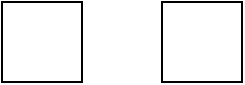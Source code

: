 <mxfile>
    <diagram>
        <mxGraphModel dx="320" dy="200" pageWidth="320" pageHeight="200">
            <root>
                <mxCell id="0">
                </mxCell>
                <mxCell id="1" parent="0">
                </mxCell>
                <mxCell id="44" vertex="1" parent="0">
                    <mxGeometry x="20" y="20" width="40" height="40" as="geometry">
                    </mxGeometry>
                </mxCell>
                <mxCell id="45" vertex="1" parent="0">
                    <mxGeometry x="100" y="20" width="40" height="40" as="geometry">
                    </mxGeometry>
                </mxCell>
            </root>
        </mxGraphModel>
    </diagram>
</mxfile>
